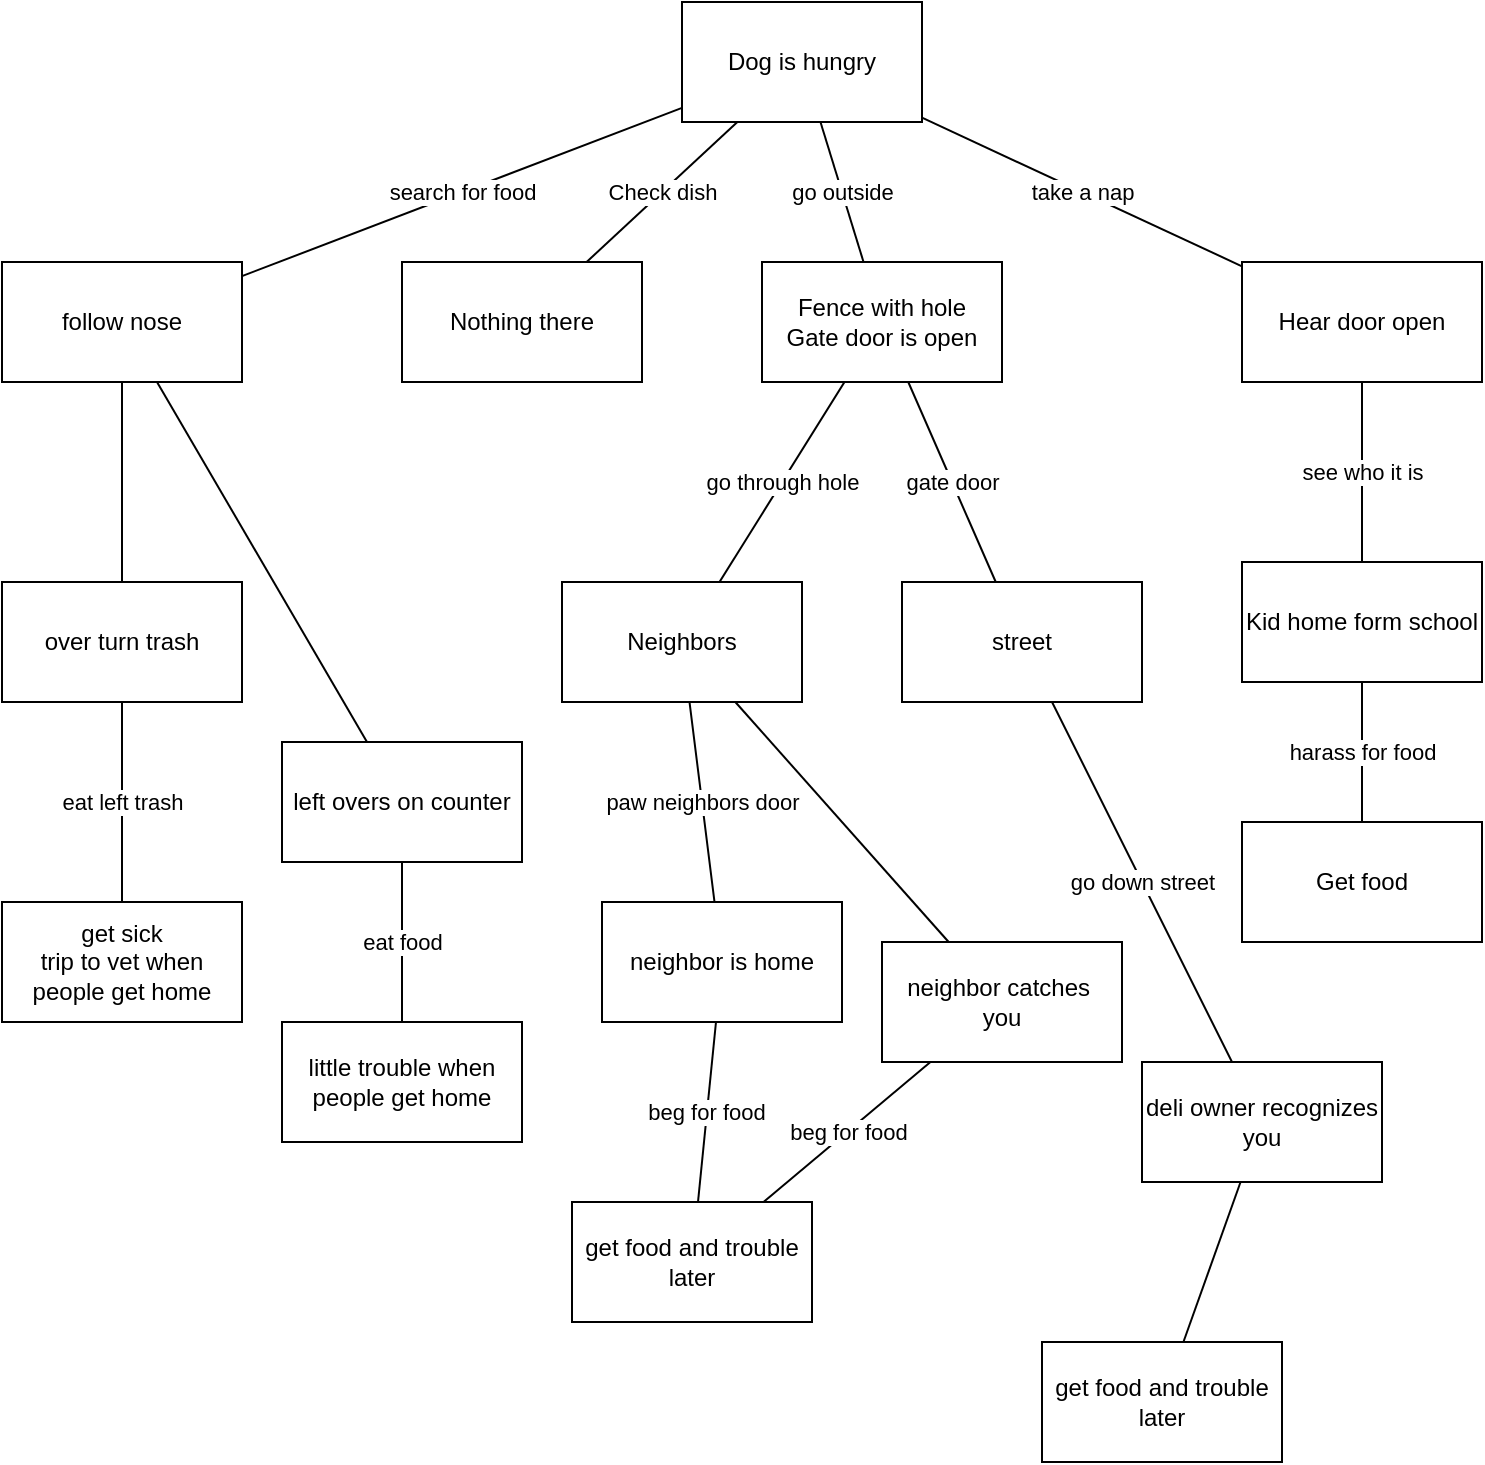 <mxfile version="16.6.5"><diagram id="Whu9yl_nzPbtghmXsejI" name="Page-1"><mxGraphModel dx="883" dy="1171" grid="1" gridSize="10" guides="1" tooltips="1" connect="1" arrows="1" fold="1" page="1" pageScale="1" pageWidth="850" pageHeight="1100" math="0" shadow="0"><root><mxCell id="0"/><mxCell id="1" parent="0"/><mxCell id="aDHNyGKMJam1_M0monLK-2" value="Dog is hungry" style="rounded=0;whiteSpace=wrap;html=1;" vertex="1" parent="1"><mxGeometry x="360" y="110" width="120" height="60" as="geometry"/></mxCell><mxCell id="aDHNyGKMJam1_M0monLK-3" value="Nothing there" style="rounded=0;whiteSpace=wrap;html=1;" vertex="1" parent="1"><mxGeometry x="220" y="240" width="120" height="60" as="geometry"/></mxCell><mxCell id="aDHNyGKMJam1_M0monLK-4" value="Check dish" style="endArrow=none;html=1;rounded=0;" edge="1" parent="1" source="aDHNyGKMJam1_M0monLK-3" target="aDHNyGKMJam1_M0monLK-2"><mxGeometry width="50" height="50" relative="1" as="geometry"><mxPoint x="290" y="230" as="sourcePoint"/><mxPoint x="340" y="180" as="targetPoint"/></mxGeometry></mxCell><mxCell id="aDHNyGKMJam1_M0monLK-5" value="Fence with hole&lt;br&gt;Gate door is open" style="rounded=0;whiteSpace=wrap;html=1;" vertex="1" parent="1"><mxGeometry x="400" y="240" width="120" height="60" as="geometry"/></mxCell><mxCell id="aDHNyGKMJam1_M0monLK-6" value="Hear door open" style="rounded=0;whiteSpace=wrap;html=1;" vertex="1" parent="1"><mxGeometry x="640" y="240" width="120" height="60" as="geometry"/></mxCell><mxCell id="aDHNyGKMJam1_M0monLK-7" value="go outside" style="endArrow=none;html=1;rounded=0;" edge="1" parent="1" source="aDHNyGKMJam1_M0monLK-5" target="aDHNyGKMJam1_M0monLK-2"><mxGeometry width="50" height="50" relative="1" as="geometry"><mxPoint x="520" y="350" as="sourcePoint"/><mxPoint x="570" y="300" as="targetPoint"/></mxGeometry></mxCell><mxCell id="aDHNyGKMJam1_M0monLK-8" value="take a nap" style="endArrow=none;html=1;rounded=0;" edge="1" parent="1" source="aDHNyGKMJam1_M0monLK-2" target="aDHNyGKMJam1_M0monLK-6"><mxGeometry width="50" height="50" relative="1" as="geometry"><mxPoint x="550" y="220" as="sourcePoint"/><mxPoint x="600" y="170" as="targetPoint"/></mxGeometry></mxCell><mxCell id="aDHNyGKMJam1_M0monLK-9" value="Kid home form school" style="rounded=0;whiteSpace=wrap;html=1;" vertex="1" parent="1"><mxGeometry x="640" y="390" width="120" height="60" as="geometry"/></mxCell><mxCell id="aDHNyGKMJam1_M0monLK-10" value="Get food" style="rounded=0;whiteSpace=wrap;html=1;" vertex="1" parent="1"><mxGeometry x="640" y="520" width="120" height="60" as="geometry"/></mxCell><mxCell id="aDHNyGKMJam1_M0monLK-11" value="harass for food" style="endArrow=none;html=1;rounded=0;" edge="1" parent="1" source="aDHNyGKMJam1_M0monLK-10" target="aDHNyGKMJam1_M0monLK-9"><mxGeometry width="50" height="50" relative="1" as="geometry"><mxPoint x="640" y="500" as="sourcePoint"/><mxPoint x="690" y="450" as="targetPoint"/></mxGeometry></mxCell><mxCell id="aDHNyGKMJam1_M0monLK-12" value="see who it is" style="endArrow=none;html=1;rounded=0;" edge="1" parent="1" source="aDHNyGKMJam1_M0monLK-9" target="aDHNyGKMJam1_M0monLK-6"><mxGeometry width="50" height="50" relative="1" as="geometry"><mxPoint x="520" y="410" as="sourcePoint"/><mxPoint x="570" y="360" as="targetPoint"/></mxGeometry></mxCell><mxCell id="aDHNyGKMJam1_M0monLK-13" value="follow nose" style="rounded=0;whiteSpace=wrap;html=1;" vertex="1" parent="1"><mxGeometry x="20" y="240" width="120" height="60" as="geometry"/></mxCell><mxCell id="aDHNyGKMJam1_M0monLK-14" value="search for food" style="endArrow=none;html=1;rounded=0;" edge="1" parent="1" source="aDHNyGKMJam1_M0monLK-13" target="aDHNyGKMJam1_M0monLK-2"><mxGeometry width="50" height="50" relative="1" as="geometry"><mxPoint x="220" y="200" as="sourcePoint"/><mxPoint x="270" y="150" as="targetPoint"/></mxGeometry></mxCell><mxCell id="aDHNyGKMJam1_M0monLK-15" value="Neighbors" style="rounded=0;whiteSpace=wrap;html=1;" vertex="1" parent="1"><mxGeometry x="300" y="400" width="120" height="60" as="geometry"/></mxCell><mxCell id="aDHNyGKMJam1_M0monLK-16" value="go through hole" style="endArrow=none;html=1;rounded=0;" edge="1" parent="1" source="aDHNyGKMJam1_M0monLK-15" target="aDHNyGKMJam1_M0monLK-5"><mxGeometry width="50" height="50" relative="1" as="geometry"><mxPoint x="400" y="360" as="sourcePoint"/><mxPoint x="450" y="310" as="targetPoint"/></mxGeometry></mxCell><mxCell id="aDHNyGKMJam1_M0monLK-17" value="street" style="rounded=0;whiteSpace=wrap;html=1;" vertex="1" parent="1"><mxGeometry x="470" y="400" width="120" height="60" as="geometry"/></mxCell><mxCell id="aDHNyGKMJam1_M0monLK-18" value="gate door" style="endArrow=none;html=1;rounded=0;" edge="1" parent="1" source="aDHNyGKMJam1_M0monLK-17" target="aDHNyGKMJam1_M0monLK-5"><mxGeometry width="50" height="50" relative="1" as="geometry"><mxPoint x="470" y="390" as="sourcePoint"/><mxPoint x="520" y="340" as="targetPoint"/></mxGeometry></mxCell><mxCell id="aDHNyGKMJam1_M0monLK-19" value="over turn trash" style="rounded=0;whiteSpace=wrap;html=1;" vertex="1" parent="1"><mxGeometry x="20" y="400" width="120" height="60" as="geometry"/></mxCell><mxCell id="aDHNyGKMJam1_M0monLK-20" value="left overs on counter" style="rounded=0;whiteSpace=wrap;html=1;" vertex="1" parent="1"><mxGeometry x="160" y="480" width="120" height="60" as="geometry"/></mxCell><mxCell id="aDHNyGKMJam1_M0monLK-21" value="" style="endArrow=none;html=1;rounded=0;" edge="1" parent="1" source="aDHNyGKMJam1_M0monLK-19" target="aDHNyGKMJam1_M0monLK-13"><mxGeometry width="50" height="50" relative="1" as="geometry"><mxPoint x="50" y="360" as="sourcePoint"/><mxPoint x="100" y="310" as="targetPoint"/></mxGeometry></mxCell><mxCell id="aDHNyGKMJam1_M0monLK-22" value="" style="endArrow=none;html=1;rounded=0;" edge="1" parent="1" source="aDHNyGKMJam1_M0monLK-20" target="aDHNyGKMJam1_M0monLK-13"><mxGeometry width="50" height="50" relative="1" as="geometry"><mxPoint x="180" y="410" as="sourcePoint"/><mxPoint x="230" y="360" as="targetPoint"/></mxGeometry></mxCell><mxCell id="aDHNyGKMJam1_M0monLK-23" value="get sick&lt;br&gt;trip to vet when people get home" style="rounded=0;whiteSpace=wrap;html=1;" vertex="1" parent="1"><mxGeometry x="20" y="560" width="120" height="60" as="geometry"/></mxCell><mxCell id="aDHNyGKMJam1_M0monLK-24" value="eat left trash" style="endArrow=none;html=1;rounded=0;" edge="1" parent="1" source="aDHNyGKMJam1_M0monLK-23" target="aDHNyGKMJam1_M0monLK-19"><mxGeometry width="50" height="50" relative="1" as="geometry"><mxPoint x="40" y="540" as="sourcePoint"/><mxPoint x="90" y="490" as="targetPoint"/></mxGeometry></mxCell><mxCell id="aDHNyGKMJam1_M0monLK-25" value="little trouble when people get home" style="rounded=0;whiteSpace=wrap;html=1;" vertex="1" parent="1"><mxGeometry x="160" y="620" width="120" height="60" as="geometry"/></mxCell><mxCell id="aDHNyGKMJam1_M0monLK-26" value="eat food" style="endArrow=none;html=1;rounded=0;" edge="1" parent="1" source="aDHNyGKMJam1_M0monLK-25" target="aDHNyGKMJam1_M0monLK-20"><mxGeometry width="50" height="50" relative="1" as="geometry"><mxPoint x="200" y="610" as="sourcePoint"/><mxPoint x="250" y="560" as="targetPoint"/></mxGeometry></mxCell><mxCell id="aDHNyGKMJam1_M0monLK-27" value="neighbor is home" style="rounded=0;whiteSpace=wrap;html=1;" vertex="1" parent="1"><mxGeometry x="320" y="560" width="120" height="60" as="geometry"/></mxCell><mxCell id="aDHNyGKMJam1_M0monLK-29" value="get food and trouble later" style="rounded=0;whiteSpace=wrap;html=1;" vertex="1" parent="1"><mxGeometry x="305" y="710" width="120" height="60" as="geometry"/></mxCell><mxCell id="aDHNyGKMJam1_M0monLK-30" value="paw neighbors door" style="endArrow=none;html=1;rounded=0;" edge="1" parent="1" source="aDHNyGKMJam1_M0monLK-27" target="aDHNyGKMJam1_M0monLK-15"><mxGeometry width="50" height="50" relative="1" as="geometry"><mxPoint x="330" y="530" as="sourcePoint"/><mxPoint x="380" y="480" as="targetPoint"/></mxGeometry></mxCell><mxCell id="aDHNyGKMJam1_M0monLK-31" value="beg for food" style="endArrow=none;html=1;rounded=0;" edge="1" parent="1" source="aDHNyGKMJam1_M0monLK-29" target="aDHNyGKMJam1_M0monLK-27"><mxGeometry width="50" height="50" relative="1" as="geometry"><mxPoint x="350" y="690" as="sourcePoint"/><mxPoint x="400" y="640" as="targetPoint"/></mxGeometry></mxCell><mxCell id="aDHNyGKMJam1_M0monLK-32" value="neighbor catches&amp;nbsp;&lt;br&gt;you" style="rounded=0;whiteSpace=wrap;html=1;" vertex="1" parent="1"><mxGeometry x="460" y="580" width="120" height="60" as="geometry"/></mxCell><mxCell id="aDHNyGKMJam1_M0monLK-33" value="" style="endArrow=none;html=1;rounded=0;" edge="1" parent="1" source="aDHNyGKMJam1_M0monLK-32" target="aDHNyGKMJam1_M0monLK-15"><mxGeometry width="50" height="50" relative="1" as="geometry"><mxPoint x="500" y="580" as="sourcePoint"/><mxPoint x="550" y="530" as="targetPoint"/></mxGeometry></mxCell><mxCell id="aDHNyGKMJam1_M0monLK-34" value="beg for food" style="endArrow=none;html=1;rounded=0;" edge="1" parent="1" source="aDHNyGKMJam1_M0monLK-29" target="aDHNyGKMJam1_M0monLK-32"><mxGeometry width="50" height="50" relative="1" as="geometry"><mxPoint x="510" y="740" as="sourcePoint"/><mxPoint x="560" y="690" as="targetPoint"/></mxGeometry></mxCell><mxCell id="aDHNyGKMJam1_M0monLK-35" value="go down street" style="endArrow=none;html=1;rounded=0;" edge="1" parent="1" source="aDHNyGKMJam1_M0monLK-36" target="aDHNyGKMJam1_M0monLK-17"><mxGeometry width="50" height="50" relative="1" as="geometry"><mxPoint x="640" y="640" as="sourcePoint"/><mxPoint x="650" y="650" as="targetPoint"/></mxGeometry></mxCell><mxCell id="aDHNyGKMJam1_M0monLK-36" value="deli owner recognizes you" style="rounded=0;whiteSpace=wrap;html=1;" vertex="1" parent="1"><mxGeometry x="590" y="640" width="120" height="60" as="geometry"/></mxCell><mxCell id="aDHNyGKMJam1_M0monLK-37" value="get food and trouble later" style="rounded=0;whiteSpace=wrap;html=1;" vertex="1" parent="1"><mxGeometry x="540" y="780" width="120" height="60" as="geometry"/></mxCell><mxCell id="aDHNyGKMJam1_M0monLK-38" value="" style="endArrow=none;html=1;rounded=0;" edge="1" parent="1" source="aDHNyGKMJam1_M0monLK-37" target="aDHNyGKMJam1_M0monLK-36"><mxGeometry width="50" height="50" relative="1" as="geometry"><mxPoint x="600" y="740" as="sourcePoint"/><mxPoint x="650" y="690" as="targetPoint"/></mxGeometry></mxCell></root></mxGraphModel></diagram></mxfile>
